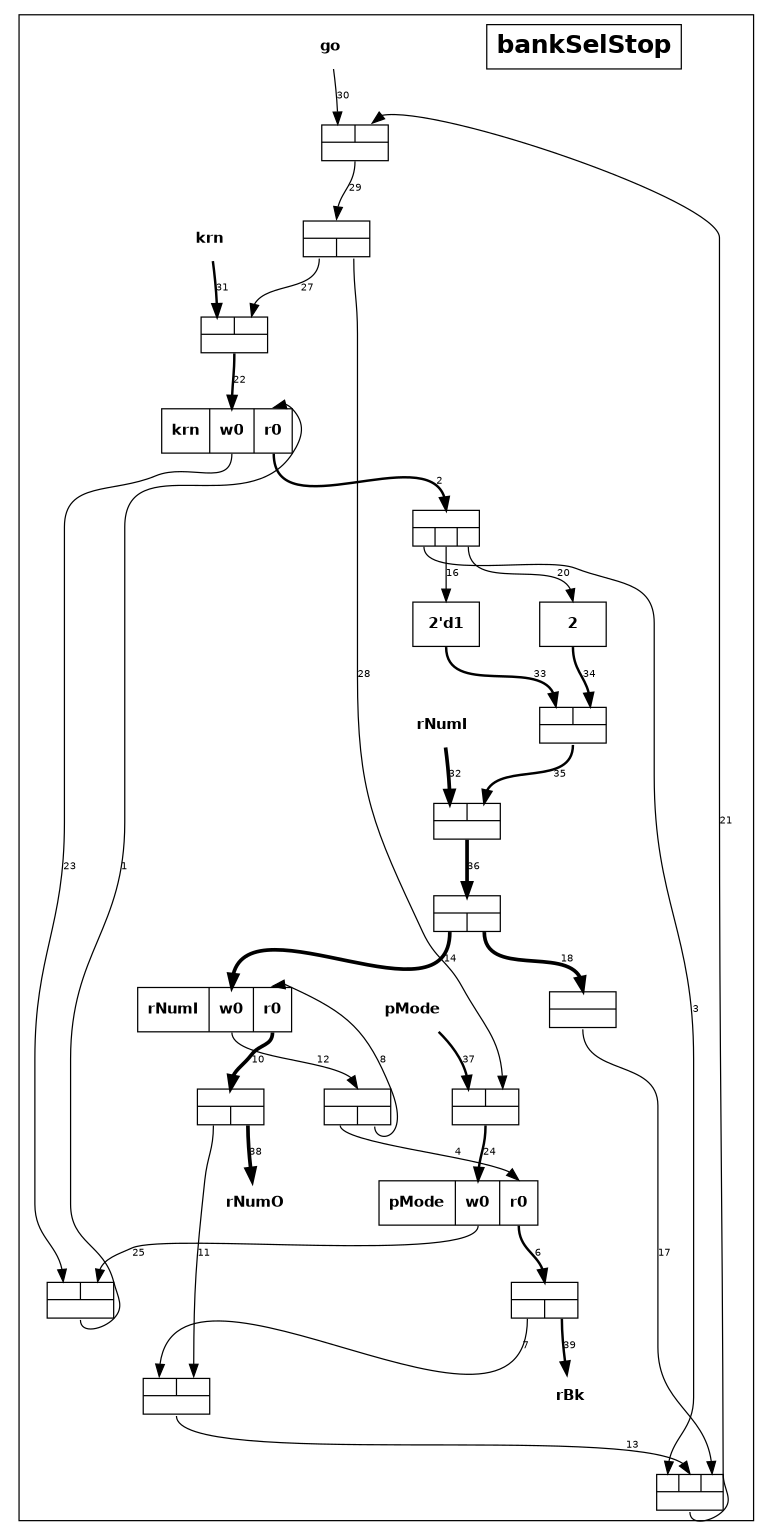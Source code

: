 digraph bankSelStop {
  outputorder="edgesfirst";
  size="7.086614173228347,10.236220472440946";
  ratio="2.0"
  subgraph cluster_bankSelStop {
    edge [fontsize="8", fontname="Helvetica", labelfontname="Helvetica", labelfontsize="8", arrowhead="normal"];
    node [fontsize="12", fontname="Helvetica-Bold", shape="box"];
    title [label="bankSelStop", fontsize="20"];
    port0 [portref="0", label="go", style="bold", shape="none"];
    port1 [portref="1", label="krn", style="bold", shape="none"];
    port2 [portref="2", label="rNumI", style="bold", shape="none"];
    port3 [portref="3", label="pMode", style="bold", shape="none"];
    port4 [portref="4", label="rNumO", style="bold", shape="none"];
    port5 [portref="5", label="rBk", style="bold", shape="none"];
    comp3 [compref="3", label="{{<i>}|{<o0>|<o1>}}", height="0.4", fontsize="2", nojustify="true", shape="record"];
    comp4 [compref="4", label="{{<i0>|<i1>}|{<o>}}", height="0.4", fontsize="2", nojustify="true", shape="record"];
    comp5 [compref="5", label="rNumI|<w0>w0|<r0>r0", shape="record"];
    comp7 [compref="7", label="{{<i>}|{<o0>}}", height="0.4", fontsize="2", nojustify="true", shape="record"];
    comp9 [compref="9", label="{{<i>}|{<o0>|<o1>|<o2>}}", height="0.4", fontsize="2", nojustify="true", shape="record"];
    comp10 [compref="10", label="{{<i0>|<i1>|<i2>}|{<o>}}", height="0.4", fontsize="2", nojustify="true", shape="record"];
    comp11 [compref="11", label="krn|<w0>w0|<r0>r0", shape="record"];
    comp12 [compref="12", label="pMode|<w0>w0|<r0>r0", shape="record"];
    comp13 [compref="13", label="{{<i0>|<i1>}|{<o>}}", height="0.4", fontsize="2", nojustify="true", shape="record"];
    comp14 [compref="14", label="{{<i>}|{<o0>|<o1>}}", height="0.4", fontsize="2", nojustify="true", shape="record"];
    comp16 [compref="16", label="{{<i0>|<i1>}|{<o>}}", height="0.4", fontsize="2", nojustify="true", shape="record"];
    comp17 [compref="17", label="{{<i0>|<i1>}|{<o>}}", height="0.4", fontsize="2", nojustify="true", shape="record"];
    comp18 [compref="18", label="2'd1", nojustify="true", shape="record"];
    comp19 [compref="19", label="2", nojustify="true", shape="record"];
    comp20 [compref="20", label="{{<i0>|<i1>}|{<o>}}", height="0.4", fontsize="2", nojustify="true", shape="record"];
    comp21 [compref="21", label="{{<i0>|<i1>}|{<o>}}", height="0.4", fontsize="2", nojustify="true", shape="record"];
    comp22 [compref="22", label="{{<i>}|{<o0>|<o1>}}", height="0.4", fontsize="2", nojustify="true", shape="record"];
    comp23 [compref="23", label="{{<i0>|<i1>}|{<o>}}", height="0.4", fontsize="2", nojustify="true", shape="record"];
    comp24 [compref="24", label="{{<i>}|{<o0>|<o1>}}", height="0.4", fontsize="2", nojustify="true", shape="record"];
    comp25 [compref="25", label="{{<i>}|{<o0>|<o1>}}", height="0.4", fontsize="2", nojustify="true", shape="record"]
    comp13:o:s -> comp11:r0:n [linkref="1", label="1", penwidth="1", weight="1"];
    comp11:r0:s -> comp9:i:n [linkref="2", label="2", penwidth="2", weight="2"];
    comp9:o0:s -> comp10:i0:n [linkref="3", label="3", penwidth="1", weight="1"];
    comp3:o0:s -> comp12:r0:n [linkref="4", label="4", penwidth="1", weight="1"];
    comp12:r0:s -> comp25:i:n [linkref="6", label="6", penwidth="2", weight="2"];
    comp25:o0:s -> comp4:i0:n [linkref="7", label="7", penwidth="1", weight="1"];
    comp3:o1:s -> comp5:r0:n [linkref="8", label="8", penwidth="1", weight="1"];
    comp5:r0:s -> comp24:i:n [linkref="10", label="10", penwidth="3", weight="3"];
    comp24:o0:s -> comp4:i1:n [linkref="11", label="11", penwidth="1", weight="1"];
    comp5:w0:s -> comp3:i:n [linkref="12", label="12", penwidth="1", weight="1"];
    comp4:o:s -> comp10:i1:n [linkref="13", label="13", penwidth="1", weight="1"];
    comp22:o0:s -> comp5:w0:n [linkref="14", label="14", penwidth="3", weight="3"];
    comp9:o1:s -> comp18:n [linkref="16", label="16", penwidth="1", weight="1"];
    comp7:o0:s -> comp10:i2:n [linkref="17", label="17", penwidth="1", weight="1"];
    comp22:o1:s -> comp7:i:n [linkref="18", label="18", penwidth="3", weight="3"];
    comp9:o2:s -> comp19:n [linkref="20", label="20", penwidth="1", weight="1"];
    comp10:o:s -> comp16:i1:n [linkref="21", label="21", penwidth="1", weight="1"];
    comp17:o:s -> comp11:w0:n [linkref="22", label="22", penwidth="2", weight="2"];
    comp11:w0:s -> comp13:i0:n [linkref="23", label="23", penwidth="1", weight="1"];
    comp23:o:s -> comp12:w0:n [linkref="24", label="24", penwidth="2", weight="2"];
    comp12:w0:s -> comp13:i1:n [linkref="25", label="25", penwidth="1", weight="1"];
    comp14:o0:s -> comp17:i1:n [linkref="27", label="27", penwidth="1", weight="1"];
    comp14:o1:s -> comp23:i1:n [linkref="28", label="28", penwidth="1", weight="1"];
    comp16:o:s -> comp14:i:n [linkref="29", label="29", penwidth="1", weight="1"];
    port0 -> comp16:i0:n [linkref="30", label="30", penwidth="1", weight="1"];
    port1 -> comp17:i0:n [linkref="31", label="31", penwidth="2", weight="2"];
    port2 -> comp21:i0:n [linkref="32", label="32", penwidth="3", weight="3"];
    comp18:s -> comp20:i0:n [linkref="33", label="33", penwidth="2", weight="2"];
    comp19:s -> comp20:i1:n [linkref="34", label="34", penwidth="2", weight="2"];
    comp20:o:s -> comp21:i1:n [linkref="35", label="35", penwidth="2", weight="2"];
    comp21:o:s -> comp22:i:n [linkref="36", label="36", penwidth="3", weight="3"];
    port3 -> comp23:i0:n [linkref="37", label="37", penwidth="2", weight="2"];
    comp24:o1:s -> port4 [linkref="38", label="38", penwidth="3", weight="3"];
    comp25:o1:s -> port5 [linkref="39", label="39", penwidth="2", weight="2"]
  }
}
